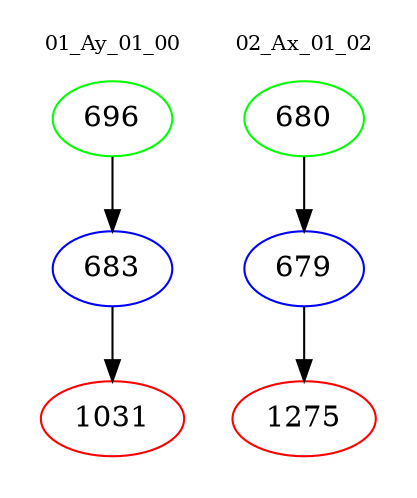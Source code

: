 digraph{
subgraph cluster_0 {
color = white
label = "01_Ay_01_00";
fontsize=10;
T0_696 [label="696", color="green"]
T0_696 -> T0_683 [color="black"]
T0_683 [label="683", color="blue"]
T0_683 -> T0_1031 [color="black"]
T0_1031 [label="1031", color="red"]
}
subgraph cluster_1 {
color = white
label = "02_Ax_01_02";
fontsize=10;
T1_680 [label="680", color="green"]
T1_680 -> T1_679 [color="black"]
T1_679 [label="679", color="blue"]
T1_679 -> T1_1275 [color="black"]
T1_1275 [label="1275", color="red"]
}
}
